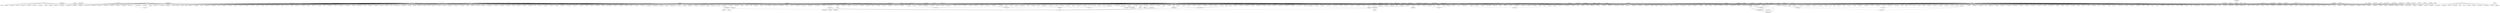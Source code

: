 strict digraph {
"Luke5SOS" -> "ashtoxico"
"Luke5SOS" -> "5SecsOfRanting"
"Luke5SOS" -> "idklluke"
"Luke5SOS" -> "rockme_ye4h"
"Luke5SOS" -> "luke96hood"
"Luke5SOS" -> "Nastya_Horan69"
"Luke5SOS" -> "calpalsundies"
"Luke5SOS" -> "_1Dx5SOS_"
"Luke5SOS" -> "StylesEspinosa_"
"Luke5SOS" -> "MONKSOS_"
"Luke5SOS" -> "lukekilledme30x"
"Luke5SOS" -> "Anisha_5sos"
"Luke5SOS" -> "epicalumx"
"Luke5SOS" -> "foreveryoungafi"
"5SOSTeamUpdate" -> "gurmeetbear"
"5SOSTeamUpdate" -> "5sosvotingacc_x"
"5SOSTeamUpdate" -> "voodooxliam"
"5SOS_Daily" -> "typicalsofia"
"5SOS_Daily" -> "SofiaDavis_"
"5SOS_Daily" -> "5sos32123553"
"5SOS_Daily" -> "vote_5sos_vma2"
"5SOS_Daily" -> "fivesofsummer__"
"5SOS_Daily" -> "SassyLilUnicorn"
"5SOS_Daily" -> "tommorejects"
"5SOS_Daily" -> "CliffordMichely"
"5SOS_Daily" -> "haleyjonzz"
"5SOS_Daily" -> "5SecondsOfAusie"
"5SOS_Daily" -> "colbystyless"
"5SOS_Daily" -> "gakki6"
"5SOS_Daily" -> "cliffxrdkun"
"5SOS_Daily" -> "AfiyahCruz"
"5SOS_Daily" -> "AfiyahCruz"
"5SOS_Daily" -> "ashtonisbae94"
"5SOS_Daily" -> "Kidxauhlslays"
"5SOS_Daily" -> "hemmo_dimplo"
"5SOS_Daily" -> "2009changedme"
"ValenciaMahonee" -> "clemmingstop"
"lueeeeek" -> "clemmingstop"
"lueeeeek" -> "iamcharliepaige"
"lueeeeek" -> "cvnfusdphoelise"
"Calum5SOS" -> "CRS143Oz"
"Calum5SOS" -> "adorablelrhh"
"Calum5SOS" -> "cthftlandis"
"Calum5SOS" -> "_HeroinHemmings"
"Calum5SOS" -> "CrossyStyles"
"Calum5SOS" -> "poeticalhood"
"Calum5SOS" -> "ryuzakimgc"
"Calum5SOS" -> "vote_5sos_ema2"
"Calum5SOS" -> "iamfreakmuch"
"Calum5SOS" -> "toothlessziam"
"Calum5SOS" -> "itbeharry"
"Calum5SOS" -> "poeticalhood"
"Calum5SOS" -> "5SOSMUKESHAKE"
"Calum5SOS" -> "Marcelle5SOS"
"Calum5SOS" -> "mrs_hemmings05"
"Calum5SOS" -> "skysirwins"
"Calum5SOS" -> "RunHoodRun"
"Calum5SOS" -> "RunHoodRun"
"Calum5SOS" -> "hyc9456"
"Calum5SOS" -> "bestarmy5sos"
"Calum5SOS" -> "melodymakerr"
"Calum5SOS" -> "5SOSMUKESHAKE"
"Calum5SOS" -> "smilexfcyrus"
"Calum5SOS" -> "DamnYouGilinsky"
"Calum5SOS" -> "TheAlainers"
"Calum5SOS" -> "witharxject"
"Calum5SOS" -> "lovely1Dlads"
"Calum5SOS" -> "lonelystarscth"
"Calum5SOS" -> "RunHoodRun"
"Calum5SOS" -> "cthscene"
"Calum5SOS" -> "GO_Vote5sos_GO"
"Calum5SOS" -> "ashxirwiee"
"Calum5SOS" -> "Shari5SOS"
"Calum5SOS" -> "cassiebear015"
"Calum5SOS" -> "polaroidgordon"
"Calum5SOS" -> "STATICHOOD"
"Calum5SOS" -> "TheAdzenDecasa"
"Calum5SOS" -> "Loraynvaro5SOS"
"Calum5SOS" -> "Anisha_5sos"
"Calum5SOS" -> "calumsbug"
"Calum5SOS" -> "5sosfangirl213"
"Calum5SOS" -> "awesome5sause"
"5SOSTumblrx" -> "adorablelrhh"
"5SOSTumblrx" -> "clifforddaisyy"
"5SOSTumblrx" -> "iamfreakmuch"
"5SOSTumblrx" -> "lukesomething_"
"5SOSTumblrx" -> "Biebah_Hemmings"
"5SOSTumblrx" -> "5rejects9idiots"
"5SOSTumblrx" -> "6ahahh00"
"5SOSTumblrx" -> "cathyvonp"
"5SOSTumblrx" -> "Irwinxbow"
"TheIrwinEmpire" -> "cthftlandis"
"TheIrwinEmpire" -> "omghemmox"
"TheIrwinEmpire" -> "melodymakerr"
"TheIrwinEmpire" -> "michaelsriker"
"TheIrwinEmpire" -> "Connorfranta_14"
"TheIrwinEmpire" -> "helloaine"
"TheIrwinEmpire" -> "hellapunkafi"
"TheIrwinEmpire" -> "SEBSSFG"
"TheIrwinEmpire" -> "5sosnovelli"
"TheIrwinEmpire" -> "heretost4y"
"TheIrwinEmpire" -> "thatl0sermikey"
"TheIrwinEmpire" -> "kfcssohood"
"TheIrwinEmpire" -> "iikayejvb"
"TheIrwinEmpire" -> "EmilieJJ12"
"TheIrwinEmpire" -> "electricalafi"
"TheIrwinEmpire" -> "cthmoist"
"TheIrwinEmpire" -> "BIEBERFTBURRIT0"
"TheIrwinEmpire" -> "Cuddle5SOS_"
"TheIrwinEmpire" -> "paynobel"
"TheIrwinEmpire" -> "L0U1T0ML1NS0N"
"TheIrwinEmpire" -> "5secsftoned"
"TheIrwinEmpire" -> "1dsweave"
"TheIrwinEmpire" -> "OMAHANIALLS"
"TheIrwinEmpire" -> "sunshine_hxmmo"
"TheIrwinEmpire" -> "youhemmomess"
"TheIrwinEmpire" -> "dammitcdizzle"
"TheIrwinEmpire" -> "lukerobhem"
"TheIrwinEmpire" -> "solonjh"
"TheIrwinEmpire" -> "JT0lardo"
"TheIrwinEmpire" -> "ashfanfor3ver"
"TheIrwinEmpire" -> "arcticsafi"
"TheIrwinEmpire" -> "UnicxrnLucas"
"TheIrwinEmpire" -> "AndreaMarwick"
"TheIrwinEmpire" -> "unholycaniff"
"TheIrwinEmpire" -> "lawleywaffless"
"TheIrwinEmpire" -> "smashtonpotatos"
"TheIrwinEmpire" -> "solonjh"
"TheIrwinEmpire" -> "hsinsomnia"
"TheIrwinEmpire" -> "guccixhemmings"
"TheIrwinEmpire" -> "5sosftjustin_"
"TheIrwinEmpire" -> "5SOSMUKESHAKE"
"TheIrwinEmpire" -> "ElizaNumberOne"
"TheIrwinEmpire" -> "5secondsofjack_"
"TheIrwinEmpire" -> "stylesloky"
"TheIrwinEmpire" -> "18Hafez"
"TheIrwinEmpire" -> "wtlashton"
"TheIrwinEmpire" -> "53afi"
"TheIrwinEmpire" -> "conspirelrh"
"TheIrwinEmpire" -> "ridehalsey"
"TheIrwinEmpire" -> "oppafi"
"TheIrwinEmpire" -> "stxrlightafi"
"TheIrwinEmpire" -> "StephBautista_"
"TheIrwinEmpire" -> "adventurecth"
"TheIrwinEmpire" -> "intenseclifford"
"TheIrwinEmpire" -> "candylandlucas"
"TheIrwinEmpire" -> "criticaIhes"
"TheIrwinEmpire" -> "milanialvarez5"
"TheIrwinEmpire" -> "harrxlaugh"
"TheIrwinEmpire" -> "_TCPOXIE"
"TheIrwinEmpire" -> "zaynxskians"
"TheIrwinEmpire" -> "myheartisofash"
"TheIrwinEmpire" -> "demirauhlstrong"
"TheIrwinEmpire" -> "prxlum"
"TheIrwinEmpire" -> "inkedblackharry"
"TheIrwinEmpire" -> "japanftmuke"
"TheIrwinEmpire" -> "TheCliffordNavy"
"TheIrwinEmpire" -> "curlyftblondie"
"TheIrwinEmpire" -> "heartbreakmash"
"TheIrwinEmpire" -> "tauntinghoran"
"TheIrwinEmpire" -> "istayforCalum"
"TheIrwinEmpire" -> "_5SOS_O2L_EP_"
"TheIrwinEmpire" -> "zaynstherapy"
"TheIrwinEmpire" -> "tauntinghoran"
"TheIrwinEmpire" -> "istayforCalum"
"TheIrwinEmpire" -> "paynoskittles"
"TheIrwinEmpire" -> "myheartisofash"
"TheIrwinEmpire" -> "STRESSINGJACKS"
"TheIrwinEmpire" -> "lawleywaffless"
"TheIrwinEmpire" -> "anime_boyjp"
"TheIrwinEmpire" -> "FandomsElfs"
"TheIrwinEmpire" -> "lashtonsatl"
"TheIrwinEmpire" -> "xDoItNowDx"
"TheIrwinEmpire" -> "gibbonashton"
"TheIrwinEmpire" -> "lrhpiercing"
"TheIrwinEmpire" -> "drunk4horan"
"TheIrwinEmpire" -> "shockedlwt"
"TheIrwinEmpire" -> "promisesniall"
"TheIrwinEmpire" -> "cryingoverash"
"TheIrwinEmpire" -> "SiljeFizzy"
"TheIrwinEmpire" -> "dvrklights"
"TheIrwinEmpire" -> "tauntinghoran"
"TheIrwinEmpire" -> "votefor5sosmate"
"TheIrwinEmpire" -> "Liamxharry12"
"TheIrwinEmpire" -> "lukescum"
"TheIrwinEmpire" -> "mysterioustia"
"TheIrwinEmpire" -> "lukewarmlashton"
"Tha5SOSFamily" -> "baby5sos_ayy"
"Tha5SOSFamily" -> "ellsmgc"
"Tha5SOSFamily" -> "ziallmyphone"
"Tha5SOSFamily" -> "neymar_fantasyy"
"Tha5SOSFamily" -> "dearfivesos"
"Tha5SOSFamily" -> "sassy_cliffordX"
"Tha5SOSFamily" -> "4sure69withm"
"Tha5SOSFamily" -> "CBeckhamfans"
"Tha5SOSFamily" -> "Dontvote45H"
"Tha5SOSFamily" -> "sexgodmc"
"Tha5SOSFamily" -> "calsbasss"
"Tha5SOSFamily" -> "5sos__5sos_"
"Tha5SOSFamily" -> "irvwinx_"
"Tha5SOSFamily" -> "HemmingsHellox"
"Tha5SOSFamily" -> "jadestel1"
"Tha5SOSFamily" -> "BiebftIrwin"
"Tha5SOSFamily" -> "vote_5sos_vma6"
"Tha5SOSFamily" -> "alohaxalex"
"Tha5SOSFamily" -> "_calpalxx_"
"Tha5SOSFamily" -> "Thompson_Sydn"
"Tha5SOSFamily" -> "highoverhood"
"Tha5SOSFamily" -> "SemiiraH"
"Tha5SOSFamily" -> "hxmmocean"
"Tha5SOSFamily" -> "lisapham13"
"Tha5SOSFamily" -> "votefor5sosmate"
"Tha5SOSFamily" -> "deshaunassaved"
"Tha5SOSFamily" -> "kellisigler"
"Tha5SOSFamily" -> "perfectlyluke__"
"Tha5SOSFamily" -> "love5sos1231"
"Tha5SOSFamily" -> "tcnightaluke"
"Tha5SOSFamily" -> "Milky5sos"
"Tha5SOSFamily" -> "fivesaucecraze"
"Tha5SOSFamily" -> "sexgodmc"
"Tha5SOSFamily" -> "sexgodmc"
"Tha5SOSFamily" -> "LovatoSarai"
"Tha5SOSFamily" -> "editmgc"
"Tha5SOSFamily" -> "editmgc"
"Tha5SOSFamily" -> "Punkfordmikey"
"Tha5SOSFamily" -> "Milky5sos"
"Tha5SOSFamily" -> "sexgodmc"
"Tha5SOSFamily" -> "5s0s26"
"Tha5SOSFamily" -> "_xleeleex_"
"Tha5SOSFamily" -> "5Sos5000"
"Tha5SOSFamily" -> "Calumsbubbles"
"Tha5SOSFamily" -> "wildwildirwin"
"Tha5SOSFamily" -> "mysterycth"
"Tha5SOSFamily" -> "getsuspendedd"
"Tha5SOSFamily" -> "Okayxirwin"
"Tha5SOSFamily" -> "69withviners"
"Tha5SOSFamily" -> "SavingCliffrd"
"Tha5SOSFamily" -> "TheAlainers"
"Tha5SOSFamily" -> "Catlinay"
"Tha5SOSFamily" -> "michaellsp95"
"Tha5SOSFamily" -> "ashftjbob"
"Tha5SOSFamily" -> "5sosvotingacc_x"
"Tha5SOSFamily" -> "wooahmuke"
"Tha5SOSFamily" -> "WesIs2Sexy4Me"
"Tha5SOSFamily" -> "USLittleMixer"
"Tha5SOSFamily" -> "_Horan_Irwin"
"Tha5SOSFamily" -> "d1jules"
"Tha5SOSFamily" -> "rufflehemmings"
"Tha5SOSFamily" -> "OneBandanaBoy"
"Tha5SOSFamily" -> "MukeXXCake"
"Tha5SOSFamily" -> "Groovy_5SOS_"
"Tha5SOSFamily" -> "oppafi"
"Tha5SOSFamily" -> "NN_5SoS"
"Tha5SOSFamily" -> "VicHearts5SOS"
"Tha5SOSFamily" -> "VicHearts5SOS"
"Tha5SOSFamily" -> "AshleyMarie1114"
"Tha5SOSFamily" -> "cassiebear015"
"Tha5SOSFamily" -> "5sosbesjdeyou"
"Tha5SOSFamily" -> "NN_5SoS"
"Tha5SOSFamily" -> "JadelynTran"
"Tha5SOSFamily" -> "Vibrant__Mike"
"Tha5SOSFamily" -> "DERPHEMMINGS151"
"Tha5SOSFamily" -> "alltimukelow"
"Tha5SOSFamily" -> "Irwinhemmo1"
"Tha5SOSFamily" -> "Ashton5SOSjoke"
"Tha5SOSFamily" -> "espurranza_"
"Tha5SOSFamily" -> "hemmoxlizx"
"Tha5SOSFamily" -> "DreaLuv_"
"Tha5SOSFamily" -> "marinasgiggle"
"Tha5SOSFamily" -> "prumm_vote"
"Tha5SOSFamily" -> "mikeygurl_22"
"Tha5SOSFamily" -> "ndizzlehood"
"Tha5SOSFamily" -> "5sexofsummeraff"
"Tha5SOSFamily" -> "milanialvarez5"
"Tha5SOSFamily" -> "hemmo_dimplo"
"Tha5SOSFamily" -> "annacapuano02"
"Tha5SOSFamily" -> "18Ebfenter"
"Tha5SOSFamily" -> "SiljeFizzy"
"Tha5SOSFamily" -> "SiljeFizzy"
"Tha5SOSFamily" -> "duda__tomlinson"
"Tha5SOSFamily" -> "calummaterial"
"Tha5SOSFamily" -> "AustinDreem"
"Tha5SOSFamily" -> "retrofringe"
"Tha5SOSFamily" -> "HelpVote5sosFam"
"Tha5SOSFamily" -> "5sos_derps0"
"Tha5SOSFamily" -> "5sosvotingacc_x"
"Tha5SOSFamily" -> "stylesvsafi"
"Tha5SOSFamily" -> "YearsOfLuke"
"Tha5SOSFamily" -> "SnoggyHemmings"
"Tha5SOSFamily" -> "westcoastmuke_"
"Tha5SOSFamily" -> "favoringlrh"
"Tha5SOSFamily" -> "fadingsuniverse"
"Tha5SOSFamily" -> "fampage5sos"
"Tha5SOSFamily" -> "5scesoffm"
"Tha5SOSFamily" -> "hemmosoreokiss"
"Tha5SOSFamily" -> "kendaIlnicole"
"Tha5SOSFamily" -> "brxlrh_"
"calumscene" -> "ALLCAPSMASHTON"
"calumscene" -> "69withm26167991"
"calumscene" -> "95fuckboymgc"
"calumscene" -> "4ever_Emrys"
"calumscene" -> "tcnightaluke"
"calumscene" -> "janahhaimour"
"calumscene" -> "fluffycshton"
"calumscene" -> "Gissel_Soto1"
"calumscene" -> "fluffycshton"
"calumscene" -> "acidkidhemmings"
"calumscene" -> "emiliavilla95"
"calumscene" -> "witharxject"
"calumscene" -> "witharxject"
"calumscene" -> "snowwhitemgc"
"calumscene" -> "lmxomuke"
"calumscene" -> "hemmo_dimplo"
"calumscene" -> "applaudingash"
"calumscene" -> "x_jigglypuff"
"calumscene" -> "5Sos5000"
"calumscene" -> "GO_Vote5sos_GO"
"calumscene" -> "blackmindcalum"
"calumscene" -> "blackmindcalum"
"calumscene" -> "5sosvotingacc_x"
"calumscene" -> "pandabrooks16"
"calumscene" -> "hemmo_dimplo"
"idkhemmoaf" -> "MichaelCliff5so"
"idkhemmoaf" -> "5SOS22301"
"idkhemmoaf" -> "love5soslife"
"idkhemmoaf" -> "cassiebear015"
"idkhemmoaf" -> "love5soslife"
"idkhemmoaf" -> "FxckingWithHood"
"idkhemmoaf" -> "fivesaucecraze"
"idkhemmoaf" -> "love5soslife"
"idkhemmoaf" -> "alemauras123"
"idkhemmoaf" -> "maniamgc"
"idkhemmoaf" -> "maniamgc"
"idkhemmoaf" -> "maniamgc"
"idkhemmoaf" -> "Cuddle5SOS_"
"idkhemmoaf" -> "maniamgc"
"idkhemmoaf" -> "maniamgc"
"idkhemmoaf" -> "sorryilike5sos"
"idkhemmoaf" -> "iaebecksss"
"idkhemmoaf" -> "ellieirwinxx"
"idkhemmoaf" -> "maniamgc"
"idkhemmoaf" -> "sryilike5sos"
"idkhemmoaf" -> "sryilike5sos"
"idkhemmoaf" -> "sryilike5sos"
"idkhemmoaf" -> "michellep5SOS"
"idkhemmoaf" -> "sryilike5sos"
"idkhemmoaf" -> "sorryilike5sos"
"idkhemmoaf" -> "IrwinRocio"
"idkhemmoaf" -> "JazzBRUH"
"idkhemmoaf" -> "hipsterglasses5"
"idkhemmoaf" -> "floridziam"
"Michael5SOS" -> "_cocomilklove_"
"Michael5SOS" -> "cliffordsarmyy"
"Michael5SOS" -> "cliffordsarmyy"
"Michael5SOS" -> "cliffordsarmyy"
"Michael5SOS" -> "cliffordsarmyy"
"Michael5SOS" -> "_xleeleex_"
"Michael5SOS" -> "MIKE_RO_WAVEEE"
"Michael5SOS" -> "ashtonmaligna"
"Michael5SOS" -> "5SOSHAIM"
"Michael5SOS" -> "EmDaFox"
"Michael5SOS" -> "Anisha_5sos"
"Michael5SOS" -> "AyeAshtonsGirl"
"Michael5SOS" -> "michael6sAuce"
"hemmingsfgs" -> "spookedlarry"
"hemmingsfgs" -> "bestarmy5sos"
"hemmingsfgs" -> "idkzohra"
"hemmingsfgs" -> "5SecsOfRanting"
"hemmingsfgs" -> "vote_5sos_vma4"
"hemmingsfgs" -> "agurto_danny"
"hemmingsfgs" -> "agurto_danny"
"5SOS" -> "CrossyStyles"
"5SOS" -> "itbeharry"
"5SOS" -> "LUKECHUP4L4"
"5SOS" -> "Cliff0rdsmile"
"5SOS" -> "ashxirwiee"
"5SOS" -> "TOXICALLYHEMMO"
"5SOS" -> "fivesaucecraze"
"5SOS" -> "oppafi"
"5SOS" -> "shayla_riggs"
"5SOS" -> "6ahahh00"
"5SOS" -> "HStyles_penguin"
"5SOS" -> "CoolKidRy"
"5SOS" -> "Riley_is_cool_"
"5SOS" -> "miss_cosette"
"5SOS" -> "calsgoods"
"5SOS" -> "ohanais5sosfam"
"5SOS" -> "mylumhood"
"5SOS" -> "_thetumblrkids_"
"5SOS" -> "GabiarambulaGa"
"5SOS" -> "spookeymgc"
"5SOS" -> "Hemmmings96"
"5SOS" -> "alexis74_cx"
"5SOS" -> "CalvilloBianca"
"5SOS" -> "yeahseemslegit"
"5SOS" -> "addie2544"
"5SOS" -> "Caylen_Pop"
"5SOS" -> "ALL_ETS"
"5SOS" -> "autumnr64347130"
"5SOS" -> "_princesshemmo"
"5SOS" -> "stillintomuke"
"5SOS" -> "bane_katie"
"5SOS" -> "glitterlouisx"
"5SOS" -> "GillsJaida5"
"5SOS" -> "alixc5sos"
"5SOS" -> "cubeclifford"
"5SOS" -> "louishazlight"
"5SOS" -> "xfaithishere"
"5SOS" -> "_LukesPenguinz_"
"5SOS" -> "bandsoveryoux"
"5SOS" -> "Sarasaurxx"
"5SOS" -> "marieirwin94"
"5SOS" -> "InAlotOfFandoms"
"5SOS" -> "CALM_4_LIFE"
"5SOS" -> "_briannalong"
"5SOS" -> "Angelina_Marie3"
"5SOS" -> "kaylae0915"
"5SOS" -> "ciara_mcauley5"
"5SOS" -> "HemmoIsSmile"
"5SOS" -> "NipplesOf5SOS_"
"5SOS" -> "IggMaria"
"5SOS" -> "galaxiesmuke"
"5SOS" -> "giraffetattoo7"
"5SOS" -> "KenzieCraig33"
"5SOS" -> "mizzi_n"
"5SOS" -> "Loraynvaro5SOS"
"5SOS" -> "wonderlustt__"
"5SOS" -> "CayleeSteiner"
"5SOS" -> "Caroolina345"
"5SOS" -> "irwinspidey"
"5SOS" -> "LeleValente1"
"5SOS" -> "LeslieDeStyles3"
"5SOS" -> "pxnguinhxmmo"
"5SOS" -> "_NiamsGirlxox"
"5SOS" -> "rollercalster"
"5SOS" -> "fungirl986"
"5SOS" -> "5SOSHAIM"
"5SOS" -> "vote_5sos_mtv3"
"5SOS" -> "Sarahjanef4"
"5SOS" -> "EmDaFox"
"5SOS" -> "queenchrstl"
"5SOS" -> "FallinginWinter"
"5SOS" -> "febsantyas"
"5SOS" -> "alegonz01088082"
"5SOS" -> "aussie_dorks"
"5SOS" -> "LiamCALMniall"
"5SOS" -> "Ravie_Red"
"5SOS" -> "Jessica_Aburto"
"5SOS" -> "montsevc_"
"5SOS" -> "ohpunkmichael"
"5SOS" -> "Meowxxs"
"5SOS" -> "KeniaLovers1D"
"5SOS" -> "anahivr33_1D"
"5SOS" -> "ashley_0149"
"5SOS" -> "fani_hemmings"
"5SOS" -> "nightshorrors"
"5SOS" -> "allstarirwin"
"5SOS" -> "cathyvonp"
"5SOS" -> "Oi_Its_Nikki"
"5SOS" -> "ewluke__"
"5SOS" -> "MONKSOS_"
"5SOS" -> "zaimirandaa"
"5SOS" -> "xziallmycrushx"
"5SOS" -> "CliffordMichely"
"5SOS" -> "Anisha_5sos"
"5SOS" -> "Agy0930"
"5SOS" -> "Maca_S_V"
"5SOS" -> "Mariajogv97"
"5SOS" -> "oppafi"
"5SOS" -> "5sosfangirl213"
"5SOS" -> "Tht_grl_Liz"
"5SOS" -> "XxDanniGurrlxX"
"5SOS" -> "amelviana96"
"5SOS" -> "ifancy_harry"
"janahhaimour" -> "tashsos"
"sexgodmc" -> "prumm_vote"
"sexgodmc" -> "5sexofsummeraff"
"sexgodmc" -> "5sosvotingacc_x"
"5sos__reactions" -> "5saucebaeee"
"5sos__reactions" -> "TypicalJessicaM"
"5sos__reactions" -> "vote_5sos_vma4"
"5sos__reactions" -> "vote_5sos_mtv8"
"5sos__reactions" -> "vote_5sos_mtv5"
"5sos__reactions" -> "vote_5sos_mtv7"
"5sos__reactions" -> "_maleharaye_"
"5sos__reactions" -> "Loveee_Aryanna"
"5sos__reactions" -> "iamcharliepaige"
"5sos__reactions" -> "katebokkie"
"5sos__reactions" -> "lukesgirll96"
"5sos__reactions" -> "abcgamblers"
"5sos__reactions" -> "kateob17"
"5sos__reactions" -> "babsbae88"
"5sos__reactions" -> "unpredictluke"
"5sos__reactions" -> "Jahooo5SOS"
"xocial_casualty" -> "vote_5sos_ema2"
"xocial_casualty" -> "bestarmy5sos"
"xocial_casualty" -> "vote_5sos_mtv5"
"xocial_casualty" -> "vote_5sos_mtv7"
"xocial_casualty" -> "vote_5sos_kca8"
"xocial_casualty" -> "vote5sos_kca1"
"xocial_casualty" -> "vote5sos_kca2"
"xocial_casualty" -> "vote_5sos_mtv4"
"xocial_casualty" -> "vote_5sos_mtv4"
"xocial_casualty" -> "vote_5sos_kca2"
"xocial_casualty" -> "vote_5sos_vma9"
"xocial_casualty" -> "vote_5sos_kca2"
"xocial_casualty" -> "vote_5sos_vma9"
"xocial_casualty" -> "vote_5sos_kca1"
"AIITIMELWT" -> "toothlessziam"
"AIITIMELWT" -> "mrs_hemmings05"
"cliffordsarmyy" -> "_xleeleex_"
"ohsillyziam" -> "MemaMishie"
"davettelauren" -> "MemaMishie"
"davettelauren" -> "iamcharliepaige"
"Inge5sos" -> "MemaMishie"
"editmgc" -> "Calumsbubbles"
"editmgc" -> "Calumsbubbles"
"editmgc" -> "hypnotizedmgc"
"hypnotizedmgc" -> "editmgc"
"hypnotizedmgc" -> "hypnotizedmgc"
"5SOSFamUpdater" -> "crishdecastro"
"5SOSFamUpdater" -> "crishdecastro"
"5SOSFamUpdater" -> "emma6111"
"5SOSFamUpdater" -> "xirwinsbitchx"
"5SOSFamUpdater" -> "OhSnapItsGG"
"5SOSFamUpdater" -> "xirwinsbitchx"
"5SOSFamUpdater" -> "savedbylosers"
"5SOSFamUpdater" -> "calsbasss"
"5SOSFamUpdater" -> "mikeyysos"
"5SOSFamUpdater" -> "CoolKidRy"
"5SOSFamUpdater" -> "___voting___"
"5SOSFamUpdater" -> "___voting___"
"5SOSFamUpdater" -> "5sosloverzzz"
"5SOSFamUpdater" -> "kudos2urmom"
"bandsbeforelife" -> "crishdecastro"
"SOSFantasiaLand" -> "Gissel_Soto1"
"SOSFantasiaLand" -> "5Sos5000"
"SOSFantasiaLand" -> "GO_Vote5sos_GO"
"5SOSaf_Updates" -> "hxmmocean"
"5SOSaf_Updates" -> "noellea_"
"perfectlyluke__" -> "_CalumSavedMe"
"monika_frys" -> "iaebecksss"
"monika_frys" -> "iaebecksss"
"monika_frys" -> "MelissaAdam11"
"monika_frys" -> "MelissaAdam11"
"monika_frys" -> "fourRejects"
"monika_frys" -> "fourRejects"
"____yourfangirl" -> "monika_frys"
"____yourfangirl" -> "iaebecksss"
"____yourfangirl" -> "monika_frys"
"____yourfangirl" -> "monika_frys"
"____yourfangirl" -> "MelissaAdam11"
"____yourfangirl" -> "MelissaAdam11"
"____yourfangirl" -> "fourRejects"
"____yourfangirl" -> "fourRejects"
"YGean1398" -> "monika_frys"
"YGean1398" -> "iaebecksss"
"YGean1398" -> "monika_frys"
"YGean1398" -> "monika_frys"
"YGean1398" -> "MelissaAdam11"
"YGean1398" -> "MelissaAdam11"
"YGean1398" -> "fourRejects"
"YGean1398" -> "fourRejects"
"iaebecksss" -> "monika_frys"
"iaebecksss" -> "iaebecksss"
"iaebecksss" -> "monika_frys"
"iaebecksss" -> "monika_frys"
"iaebecksss" -> "iaebecksss"
"iaebecksss" -> "MelissaAdam11"
"iaebecksss" -> "MelissaAdam11"
"iaebecksss" -> "fourRejects"
"iaebecksss" -> "fourRejects"
"iaebecksss" -> "fourRejects"
"iLive4Hood" -> "monika_frys"
"iLive4Hood" -> "iaebecksss"
"iLive4Hood" -> "monika_frys"
"iLive4Hood" -> "monika_frys"
"iLive4Hood" -> "iaebecksss"
"iLive4Hood" -> "MelissaAdam11"
"iLive4Hood" -> "MelissaAdam11"
"iLive4Hood" -> "fourRejects"
"iLive4Hood" -> "fourRejects"
"Gonza0808Marie" -> "monika_frys"
"Gonza0808Marie" -> "iaebecksss"
"Gonza0808Marie" -> "monika_frys"
"5secondsxfpizza" -> "Idk_isnotSwaggy"
"5secondsxfpizza" -> "luek_is_a_dork"
"5secondsxfpizza" -> "IrwinRocio"
"TheIrwin5SOS" -> "crishdecastro"
"TheIrwin5SOS" -> "bxlieveluke"
"TheIrwin5SOS" -> "amyzeng1219"
"TheIrwin5SOS" -> "xAshtonisPerfx"
"TheIrwin5SOS" -> "saheidyy_"
"TheIrwin5SOS" -> "freaklox"
"TheIrwin5SOS" -> "DERPHEMMINGS151"
"TheIrwin5SOS" -> "itsxiing_"
"TheIrwin5SOS" -> "Andrea14052002"
"BiebftIrwin" -> "_xleeleex_"
"BiebftIrwin" -> "Groovy_5SOS_"
"iCliffordx5S0S" -> "Idk_isnotSwaggy"
"cliffordsmofos" -> "wetsuitash"
"cliffordsmofos" -> "mysterycth"
"cliffordsmofos" -> "GO_Vote5sos_GO"
"cliffordsmofos" -> "jessicapanda_16"
"cliffordsmofos" -> "GO_Vote5sos_GO"
"bushyhairharry" -> "hyc9456"
"idkbeckyy" -> "vote_5sos_kca5"
"idkbeckyy" -> "vote_5sos_kca8"
"idkbeckyy" -> "vote_5sos_kca6"
"idkbeckyy" -> "vote_5sos_kca7"
"kellibug13" -> "kellisigler"
"SavingCliffrd" -> "_calpalxx_"
"Marcia5SOS" -> "laurenxjulia"
"_Horan_Irwin" -> "laurenxjulia"
"Okayxirwin" -> "_calpalxx_"
"kellisigler" -> "TeamLashton_"
"kellisigler" -> "kellibug13"
"votefor5sosmate" -> "cryingoverash"
"katb5767" -> "votefor5sosmate"
"natalia5sosxx" -> "deshaunassaved"
"mukkcools" -> "popcheesecake"
"mukkcools" -> "mysterycth"
"mukkcools" -> "DrFlukeisCute"
"cliffordscene" -> "SavingCliffrd"
"cliffordscene" -> "fivendlessecs"
"cliffordscene" -> "MIKE_RO_WAVEEE"
"FiveSOSUpdateMe" -> "jadestel1"
"peacelove_5sos" -> "TypicalJessicaM"
"peacelove_5sos" -> "TypicalJessicaM"
"5SOSUPDATEWW" -> "xAshtonisPerfx"
"ravenclawcal" -> "hellapunkafi"
"ravenclawcal" -> "18Hafez"
"LUKECHUP4L4" -> "lukemyd4ylight"
"hemmingsxirwinx" -> "witharxject"
"rejectedbycake" -> "_calpalxx_"
"rejectedbycake" -> "CiciJustRejects"
"lonelystarscth" -> "lovely1Dlads"
"LUKE5SOSHEMM0" -> "1975muuke"
"LUKE5SOSHEMM0" -> "YearsOfLuke"
"UpdatesWith5SOS" -> "jadestel1"
"hisheart97" -> "monika_frys"
"We5SOSHelpers" -> "sryilike5sos"
"5sos__soldier" -> "LovatoSarai"
"Calumsbubbles" -> "Calumsbubbles"
"Calumsbubbles" -> "5sosvotingacc_x"
"vote5sosKCAs" -> "Calumsbubbles"
"awkreject4life5" -> "MIKE_RO_WAVEEE"
"fallofharry" -> "Cuddle5SOS_"
"SmilingAsh5SOS" -> "SavingCliffrd"
"easthoodlum" -> "WesIs2Sexy4Me"
"easthoodlum" -> "USLittleMixer"
"cryingoverash" -> "AndreaMarwick"
"cryingoverash" -> "cryingoverash"
"Hunqryhoran" -> "blackmindcalum"
"rufflehemmings" -> "NN_5SoS"
"rufflehemmings" -> "prumm_vote"
"rufflehemmings" -> "5sexofsummeraff"
"Ashton5SOS" -> "ashxirwiee"
"Ashton5SOS" -> "5SOSWWnews"
"Ashton5SOS" -> "Vibrant__Mike"
"Ashton5SOS" -> "HolyColton"
"Ashton5SOS" -> "holdemingirwin"
"Ashton5SOS" -> "vote_5sos_mtv5"
"Ashton5SOS" -> "vote_5sos_mtv7"
"Ashton5SOS" -> "vote_5sos_kca8"
"Ashton5SOS" -> "vote5sos_kca1"
"Ashton5SOS" -> "vote5sos_kca2"
"Ashton5SOS" -> "vote_5sos_mtv4"
"Ashton5SOS" -> "allstarirwin"
"Ashton5SOS" -> "vote_5sos_mtv4"
"Ashton5SOS" -> "Kylee_rxdn"
"Ashton5SOS" -> "vote_5sos_kca2"
"Ashton5SOS" -> "vote_5sos_vma9"
"Ashton5SOS" -> "Anisha_5sos"
"Ashton5SOS" -> "DilianaHemmings"
"Ashton5SOS" -> "kudos2urmom"
"Ashton5SOS" -> "javaa_vep"
"Ashton5SOS" -> "Abril5SOSLOVE"
"becc_irwin" -> "fivesaucecraze"
"ifangirlhardx" -> "calsbasss"
"rejectliz" -> "calsbasss"
"lukeslegs69" -> "shayla_riggs"
"atzirypayan" -> "5sosvotingacc_x"
"qualitymuke" -> "Shari5SOS"
"qualitymuke" -> "Shari5SOS"
"gujtarjst" -> "Shari5SOS"
"gujtarjst" -> "5sosMagJustin"
"NN_5SoS" -> "NN_5SoS"
"NN_5SoS" -> "5sosvotingacc_x"
"MelissaAdam11" -> "iaebecksss"
"MelissaAdam11" -> "MelissaAdam11"
"MelissaAdam11" -> "MelissaAdam11"
"MelissaAdam11" -> "fourRejects"
"MelissaAdam11" -> "fourRejects"
"MelissaAdam11" -> "fourRejects"
"MelissaAdam11" -> "fourRejects"
"hypnxticmgc" -> "ellieirwinxx"
"RaniaHoremmings" -> "5s0s26"
"Calumadiva" -> "ashtonmaligna"
"vote4fivesecsos" -> "NN_5SoS"
"frizzymgc" -> "NN_5SoS"
"5sosgummybear" -> "Riley_is_cool_"
"5sosgummybear" -> "miss_cosette"
"5sosgummybear" -> "calsgoods"
"5sosgummybear" -> "ohanais5sosfam"
"5sosgummybear" -> "mylumhood"
"5sosgummybear" -> "_thetumblrkids_"
"5sosgummybear" -> "GabiarambulaGa"
"5sosgummybear" -> "spookeymgc"
"5sosgummybear" -> "Hemmmings96"
"5sosgummybear" -> "alexis74_cx"
"5sosgummybear" -> "CalvilloBianca"
"5sosgummybear" -> "yeahseemslegit"
"5sosgummybear" -> "addie2544"
"5sosgummybear" -> "Caylen_Pop"
"5sosgummybear" -> "ALL_ETS"
"5sosgummybear" -> "autumnr64347130"
"5sosgummybear" -> "_princesshemmo"
"5sosgummybear" -> "stillintomuke"
"5sosgummybear" -> "bane_katie"
"5sosgummybear" -> "glitterlouisx"
"5sosgummybear" -> "GillsJaida5"
"5sosgummybear" -> "alixc5sos"
"5sosgummybear" -> "cubeclifford"
"5sosgummybear" -> "louishazlight"
"5sosgummybear" -> "xfaithishere"
"5sosgummybear" -> "_LukesPenguinz_"
"5sosgummybear" -> "bandsoveryoux"
"5sosgummybear" -> "Sarasaurxx"
"5sosgummybear" -> "marieirwin94"
"5sosgummybear" -> "InAlotOfFandoms"
"5sosgummybear" -> "CALM_4_LIFE"
"5sosgummybear" -> "_briannalong"
"5sosgummybear" -> "Angelina_Marie3"
"5sosgummybear" -> "kaylae0915"
"5sosgummybear" -> "ciara_mcauley5"
"5sosgummybear" -> "HemmoIsSmile"
"5sosgummybear" -> "NipplesOf5SOS_"
"5sosgummybear" -> "IggMaria"
"5sosgummybear" -> "galaxiesmuke"
"5sosgummybear" -> "giraffetattoo7"
"5sosgummybear" -> "KenzieCraig33"
"5sosgummybear" -> "mizzi_n"
"5sosgummybear" -> "wonderlustt__"
"5sosgummybear" -> "CayleeSteiner"
"5sosgummybear" -> "Caroolina345"
"5sosgummybear" -> "irwinspidey"
"5sosgummybear" -> "LeleValente1"
"5sosgummybear" -> "LeslieDeStyles3"
"5sosgummybear" -> "pxnguinhxmmo"
"5sosgummybear" -> "_NiamsGirlxox"
"5sosgummybear" -> "rollercalster"
"5sosgummybear" -> "fungirl986"
"5sosgummybear" -> "vote_5sos_mtv3"
"5sosgummybear" -> "Sarahjanef4"
"5sosgummybear" -> "queenchrstl"
"5sosgummybear" -> "FallinginWinter"
"5sosgummybear" -> "febsantyas"
"5sosgummybear" -> "alegonz01088082"
"5sosgummybear" -> "aussie_dorks"
"5sosgummybear" -> "LiamCALMniall"
"5sosgummybear" -> "Ravie_Red"
"5sosgummybear" -> "Jessica_Aburto"
"5sosgummybear" -> "montsevc_"
"5sosgummybear" -> "ohpunkmichael"
"5sosgummybear" -> "Meowxxs"
"5sosgummybear" -> "KeniaLovers1D"
"5sosgummybear" -> "anahivr33_1D"
"5sosgummybear" -> "ashley_0149"
"5sosgummybear" -> "fani_hemmings"
"5sosgummybear" -> "lidrizzle"
"5sosgummybear" -> "nightshorrors"
"5sosgummybear" -> "jennabertoletti"
"5sosgummybear" -> "Oi_Its_Nikki"
"5sosgummybear" -> "ewluke__"
"5sosgummybear" -> "zaimirandaa"
"5sosgummybear" -> "xziallmycrushx"
"5sosgummybear" -> "CliffordMichely"
"5sosgummybear" -> "Agy0930"
"5sosgummybear" -> "Maca_S_V"
"5sosgummybear" -> "oppafi"
"5sosgummybear" -> "Tht_grl_Liz"
"5sosgummybear" -> "_5sos_16"
"5sosgummybear" -> "kfelix456"
"5sosgummybear" -> "XxDanniGurrlxX"
"5sosgummybear" -> "amelviana96"
"5sosgummybear" -> "ifancy_harry"
"secondsofsumm12" -> "DrFlukeisCute"
"kudos2urmom" -> "anime_boyjp"
"luketypeofbf" -> "cliffxrdkun"
"5SOSWWnews" -> "javaa_vep"
"5SOSReportsUSA" -> "alinnealvarado"
"5SOSReportsUSA" -> "leafymichael"
"5SOSReportsUSA" -> "5sosvotingacc_x"
"5SOSReportsUSA" -> "mikeeatspizza1"
"DamnYou5SOS" -> "HolyColton"
"DamnYou5SOS" -> "USLittleMixer"
"Your5SOSupdates" -> "heroismhood"
"Your5SOSupdates" -> "5sosvotingacc_x"
"5SOSUpdatesGR" -> "holdemingirwin"
"hoodsturbassion" -> "marinasgiggle"
"xoKellyGxo" -> "calpalsundies"
"xoKellyGxo" -> "_1Dx5SOS_"
"irwinx_" -> "DERPHEMMINGS151"
"lemondropmgc" -> "___voting___"
"RockMeIrwinx" -> "michael6sAuce"
"tmh5sos" -> "Punkfordmikey"
"MTV" -> "Mariajogv97"
"Applebees" -> "Mariajogv97"
"5SOS__HELP" -> "calumsbug"
"5SOS__HELP" -> "awesome5sause"
"5SOS__HELP" -> "karenitzellopez"
"5SOS__HELP" -> "GeorgiaaWitheyy"
"FiveSOSReports" -> "kudos2urmom"
"iwishbeollg" -> "Andrea14052002"
"snugglehxmmo" -> "AyeAshtonsGirl"
"TheMuseClifford" -> "fourRejects"
"allisonbrown108" -> "_Horan_Irwin"
"meowmikeey" -> "michael6sAuce"
"UpdaterOf5SOS" -> "ifangirlhardx"
}